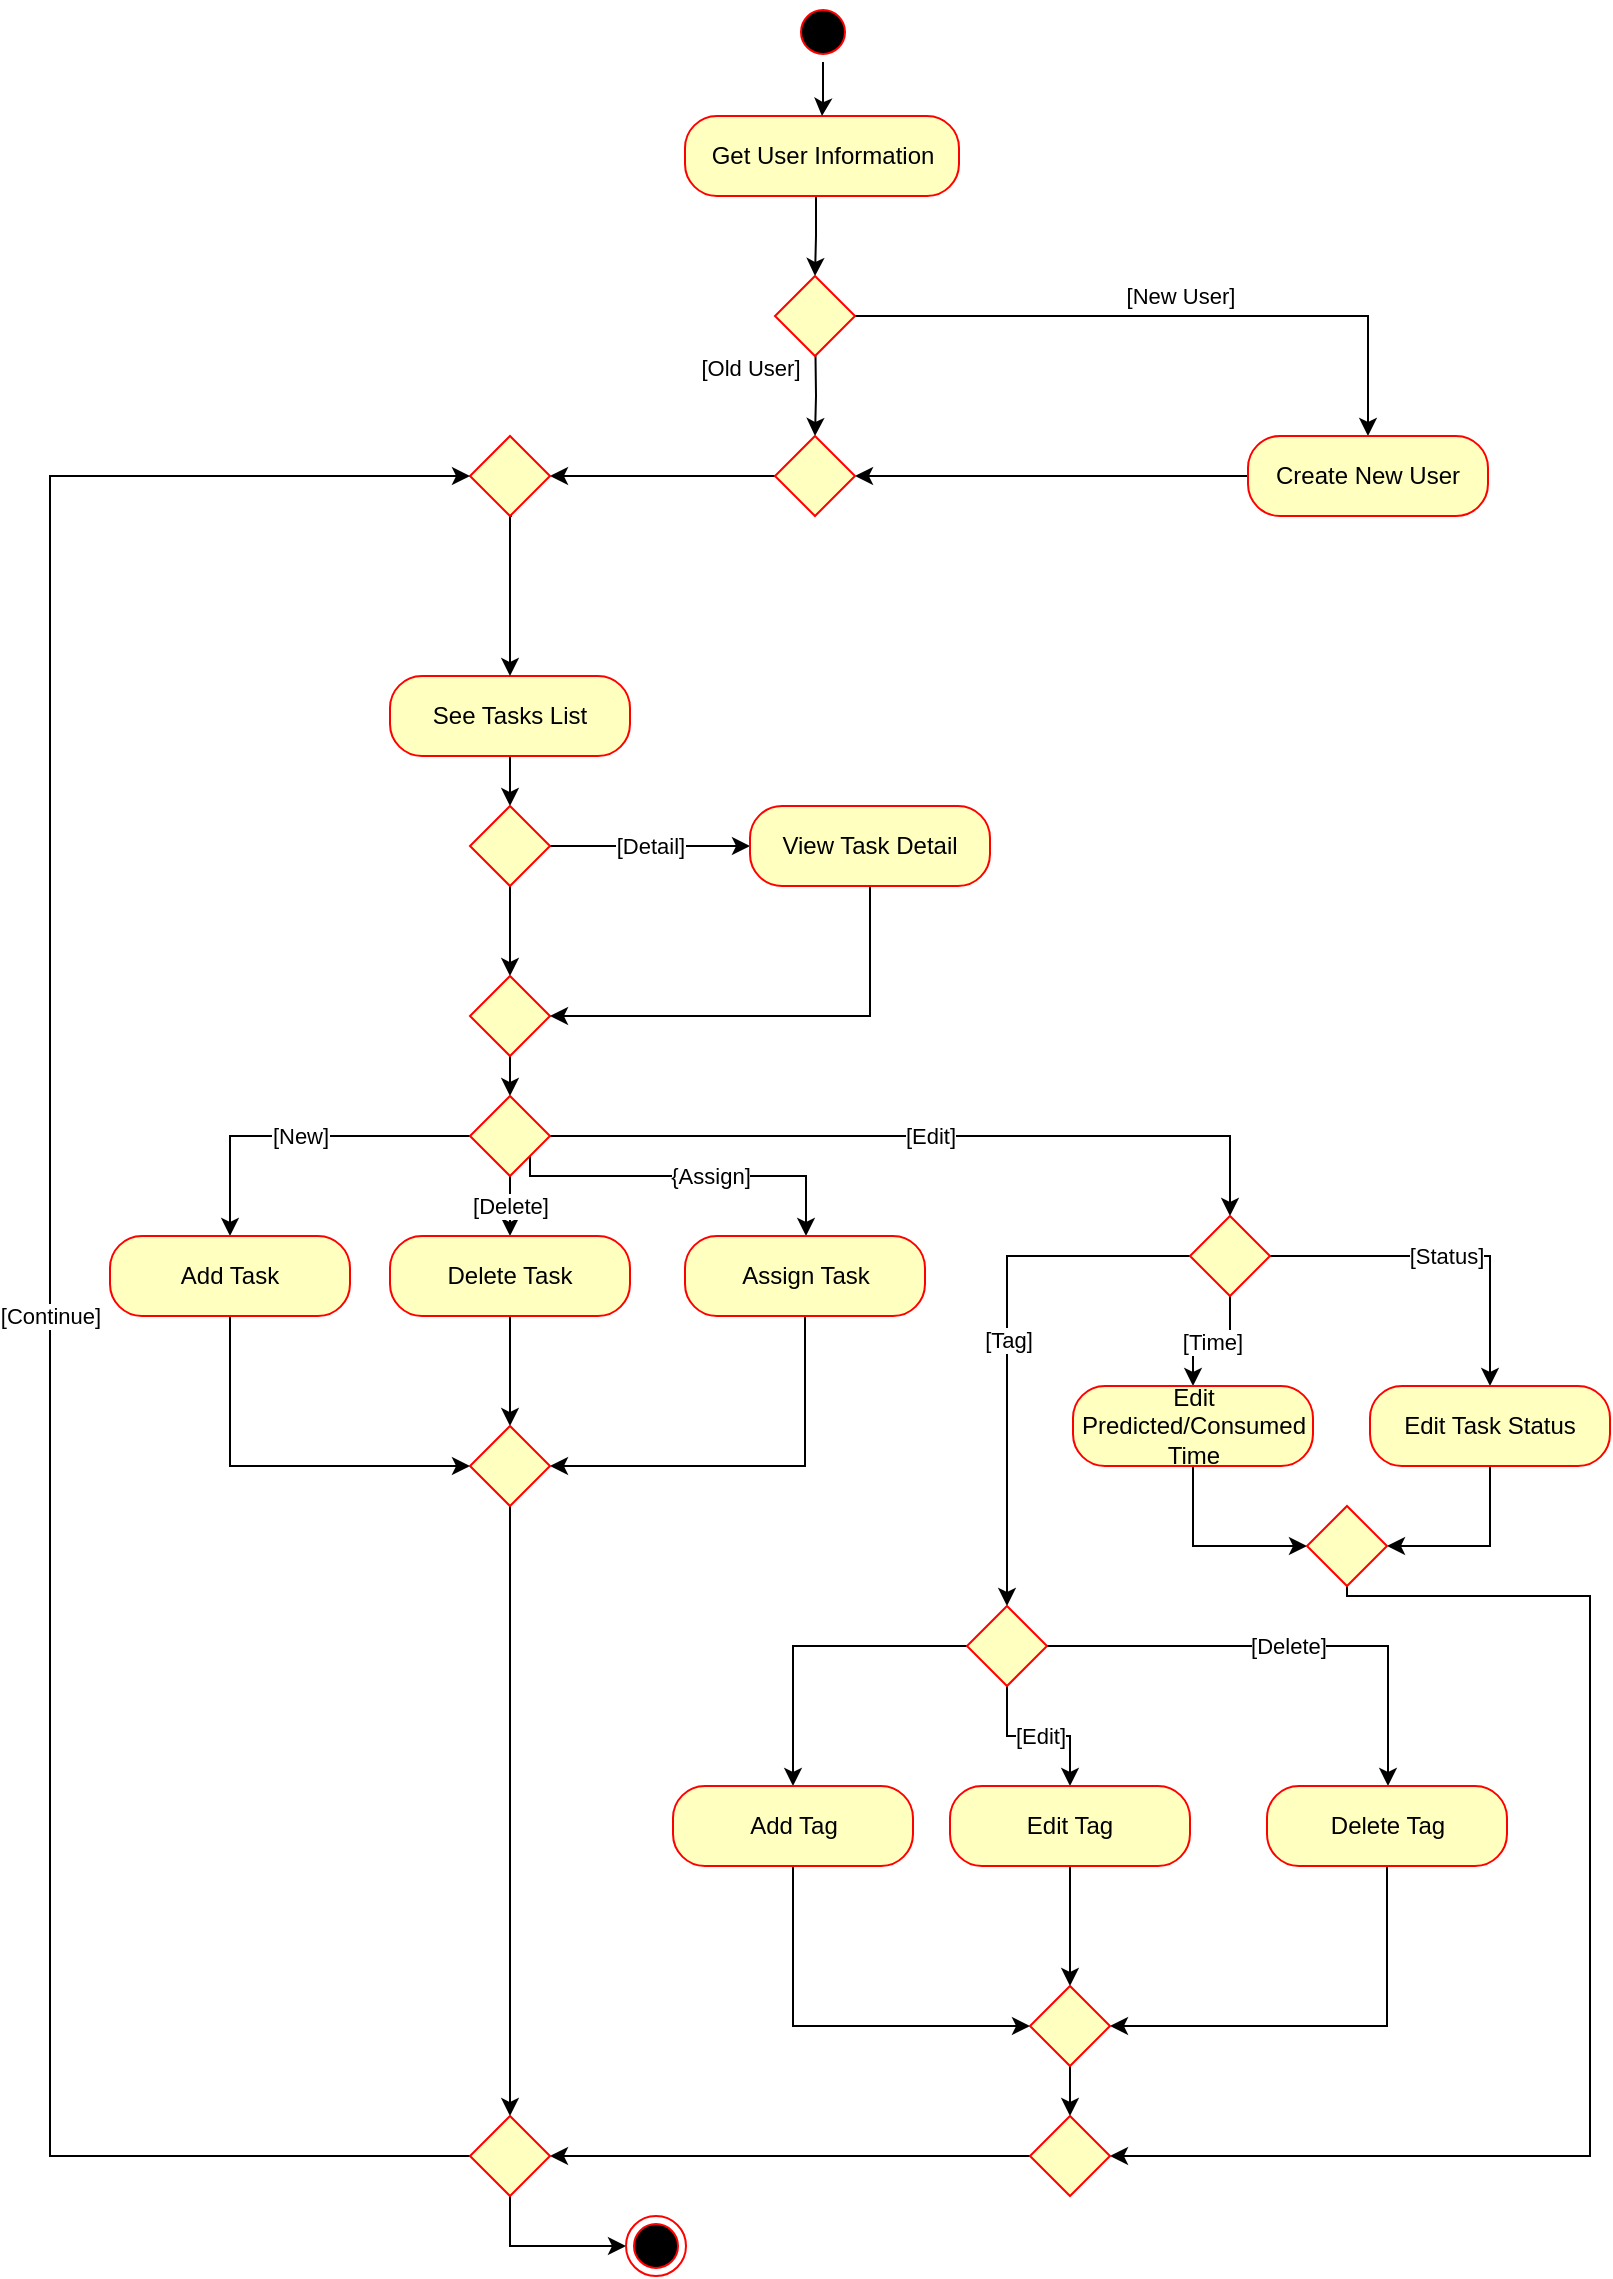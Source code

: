 <mxfile version="10.6.7" type="github"><diagram id="ZK-aPo3_cq1roGs27hJL" name="Page-1"><mxGraphModel dx="1394" dy="796" grid="1" gridSize="10" guides="1" tooltips="1" connect="1" arrows="1" fold="1" page="1" pageScale="1" pageWidth="827" pageHeight="1169" math="0" shadow="0"><root><mxCell id="0"/><mxCell id="1" parent="0"/><mxCell id="Re46PIhAFcEwnV-RRF7u-11" style="edgeStyle=orthogonalEdgeStyle;rounded=0;orthogonalLoop=1;jettySize=auto;html=1;exitX=0.5;exitY=1;exitDx=0;exitDy=0;entryX=0.5;entryY=0;entryDx=0;entryDy=0;" parent="1" source="Re46PIhAFcEwnV-RRF7u-12" target="Re46PIhAFcEwnV-RRF7u-15" edge="1"><mxGeometry relative="1" as="geometry"><Array as="points"><mxPoint x="413" y="110"/><mxPoint x="413" y="130"/></Array></mxGeometry></mxCell><mxCell id="Re46PIhAFcEwnV-RRF7u-12" value="Get User Information" style="rounded=1;whiteSpace=wrap;html=1;arcSize=40;fontColor=#000000;fillColor=#FFFFC0;strokeColor=#ff0000;labelBackgroundColor=none;" parent="1" vertex="1"><mxGeometry x="347.5" y="70" width="137" height="40" as="geometry"/></mxCell><mxCell id="Re46PIhAFcEwnV-RRF7u-13" value="[Old User]" style="edgeStyle=orthogonalEdgeStyle;rounded=0;orthogonalLoop=1;jettySize=auto;html=1;exitX=0.5;exitY=1;exitDx=0;exitDy=0;" parent="1" source="Re46PIhAFcEwnV-RRF7u-15" target="Re46PIhAFcEwnV-RRF7u-19" edge="1"><mxGeometry x="0.147" y="-33" relative="1" as="geometry"><mxPoint x="190" y="170" as="targetPoint"/><Array as="points"><mxPoint x="413" y="170"/><mxPoint x="413" y="210"/><mxPoint x="420" y="210"/></Array><mxPoint as="offset"/></mxGeometry></mxCell><mxCell id="Re46PIhAFcEwnV-RRF7u-14" value="[New User]" style="edgeStyle=orthogonalEdgeStyle;rounded=0;orthogonalLoop=1;jettySize=auto;html=1;exitX=1;exitY=0.5;exitDx=0;exitDy=0;entryX=0.5;entryY=0;entryDx=0;entryDy=0;" parent="1" source="Re46PIhAFcEwnV-RRF7u-15" target="Re46PIhAFcEwnV-RRF7u-17" edge="1"><mxGeometry x="0.026" y="10" relative="1" as="geometry"><mxPoint as="offset"/></mxGeometry></mxCell><mxCell id="Re46PIhAFcEwnV-RRF7u-15" value="" style="shape=rhombus;html=1;verticalLabelPosition=bottom;verticalAlignment=top;labelBackgroundColor=none;strokeColor=#FF0000;fillColor=#FFFFC0;" parent="1" vertex="1"><mxGeometry x="392.5" y="150" width="40" height="40" as="geometry"/></mxCell><mxCell id="Re46PIhAFcEwnV-RRF7u-16" style="edgeStyle=orthogonalEdgeStyle;rounded=0;orthogonalLoop=1;jettySize=auto;html=1;entryX=1;entryY=0.5;entryDx=0;entryDy=0;" parent="1" source="Re46PIhAFcEwnV-RRF7u-17" target="Re46PIhAFcEwnV-RRF7u-19" edge="1"><mxGeometry relative="1" as="geometry"/></mxCell><mxCell id="Re46PIhAFcEwnV-RRF7u-17" value="Create New User" style="rounded=1;whiteSpace=wrap;html=1;arcSize=40;fontColor=#000000;fillColor=#ffffc0;strokeColor=#ff0000;labelBackgroundColor=none;" parent="1" vertex="1"><mxGeometry x="629" y="230" width="120" height="40" as="geometry"/></mxCell><mxCell id="Re46PIhAFcEwnV-RRF7u-18" style="edgeStyle=orthogonalEdgeStyle;rounded=0;orthogonalLoop=1;jettySize=auto;html=1;exitX=0;exitY=0.5;exitDx=0;exitDy=0;entryX=1;entryY=0.5;entryDx=0;entryDy=0;" parent="1" source="Re46PIhAFcEwnV-RRF7u-19" target="Re46PIhAFcEwnV-RRF7u-46" edge="1"><mxGeometry relative="1" as="geometry"/></mxCell><mxCell id="Re46PIhAFcEwnV-RRF7u-19" value="" style="shape=rhombus;html=1;verticalLabelPosition=top;verticalAlignment=bottom;fillColor=#FFFFC0;strokeColor=#FF0000;" parent="1" vertex="1"><mxGeometry x="392.5" y="230" width="40" height="40" as="geometry"/></mxCell><mxCell id="Re46PIhAFcEwnV-RRF7u-20" style="edgeStyle=orthogonalEdgeStyle;rounded=0;orthogonalLoop=1;jettySize=auto;html=1;entryX=0.5;entryY=0;entryDx=0;entryDy=0;" parent="1" source="Re46PIhAFcEwnV-RRF7u-21" target="Re46PIhAFcEwnV-RRF7u-24" edge="1"><mxGeometry relative="1" as="geometry"/></mxCell><mxCell id="Re46PIhAFcEwnV-RRF7u-21" value="See Tasks List" style="rounded=1;whiteSpace=wrap;html=1;arcSize=40;fontColor=#000000;fillColor=#ffffc0;strokeColor=#ff0000;" parent="1" vertex="1"><mxGeometry x="200" y="350" width="120" height="40" as="geometry"/></mxCell><mxCell id="Re46PIhAFcEwnV-RRF7u-48" value="[Detail]" style="edgeStyle=orthogonalEdgeStyle;rounded=0;orthogonalLoop=1;jettySize=auto;html=1;exitX=1;exitY=0.5;exitDx=0;exitDy=0;" parent="1" source="Re46PIhAFcEwnV-RRF7u-24" target="Re46PIhAFcEwnV-RRF7u-47" edge="1"><mxGeometry relative="1" as="geometry"/></mxCell><mxCell id="Re46PIhAFcEwnV-RRF7u-49" style="edgeStyle=orthogonalEdgeStyle;rounded=0;orthogonalLoop=1;jettySize=auto;html=1;" parent="1" source="Re46PIhAFcEwnV-RRF7u-24" target="Re46PIhAFcEwnV-RRF7u-28" edge="1"><mxGeometry relative="1" as="geometry"/></mxCell><mxCell id="Re46PIhAFcEwnV-RRF7u-24" value="" style="shape=rhombus;html=1;verticalLabelPosition=top;verticalAlignment=bottom;fillColor=#FFFFC0;strokeColor=#FF0000;" parent="1" vertex="1"><mxGeometry x="240" y="415" width="40" height="40" as="geometry"/></mxCell><mxCell id="Re46PIhAFcEwnV-RRF7u-57" style="edgeStyle=orthogonalEdgeStyle;rounded=0;orthogonalLoop=1;jettySize=auto;html=1;exitX=0.5;exitY=1;exitDx=0;exitDy=0;entryX=0.5;entryY=0;entryDx=0;entryDy=0;" parent="1" source="Re46PIhAFcEwnV-RRF7u-28" target="Re46PIhAFcEwnV-RRF7u-51" edge="1"><mxGeometry relative="1" as="geometry"/></mxCell><mxCell id="Re46PIhAFcEwnV-RRF7u-28" value="" style="shape=rhombus;html=1;verticalLabelPosition=top;verticalAlignment=bottom;fillColor=#FFFFC0;strokeColor=#FF0000;" parent="1" vertex="1"><mxGeometry x="240" y="500" width="40" height="40" as="geometry"/></mxCell><mxCell id="Re46PIhAFcEwnV-RRF7u-39" style="edgeStyle=orthogonalEdgeStyle;rounded=0;orthogonalLoop=1;jettySize=auto;html=1;entryX=0.5;entryY=0;entryDx=0;entryDy=0;" parent="1" source="Re46PIhAFcEwnV-RRF7u-40" target="Re46PIhAFcEwnV-RRF7u-12" edge="1"><mxGeometry relative="1" as="geometry"/></mxCell><mxCell id="Re46PIhAFcEwnV-RRF7u-40" value="" style="ellipse;html=1;shape=startState;fillColor=#000000;strokeColor=#ff0000;labelBackgroundColor=none;" parent="1" vertex="1"><mxGeometry x="401.5" y="13" width="30" height="30" as="geometry"/></mxCell><mxCell id="Re46PIhAFcEwnV-RRF7u-45" style="edgeStyle=orthogonalEdgeStyle;rounded=0;orthogonalLoop=1;jettySize=auto;html=1;entryX=0.5;entryY=0;entryDx=0;entryDy=0;" parent="1" edge="1"><mxGeometry relative="1" as="geometry"><mxPoint x="261" y="270" as="sourcePoint"/><mxPoint x="260" y="350" as="targetPoint"/><Array as="points"><mxPoint x="260" y="270"/><mxPoint x="260" y="310"/></Array></mxGeometry></mxCell><mxCell id="Re46PIhAFcEwnV-RRF7u-46" value="" style="shape=rhombus;html=1;verticalLabelPosition=top;verticalAlignment=bottom;fillColor=#FFFFC0;strokeColor=#FF0000;" parent="1" vertex="1"><mxGeometry x="240" y="230" width="40" height="40" as="geometry"/></mxCell><mxCell id="Re46PIhAFcEwnV-RRF7u-50" style="edgeStyle=orthogonalEdgeStyle;rounded=0;orthogonalLoop=1;jettySize=auto;html=1;entryX=1;entryY=0.5;entryDx=0;entryDy=0;" parent="1" source="Re46PIhAFcEwnV-RRF7u-47" target="Re46PIhAFcEwnV-RRF7u-28" edge="1"><mxGeometry relative="1" as="geometry"><Array as="points"><mxPoint x="440" y="520"/></Array></mxGeometry></mxCell><mxCell id="Re46PIhAFcEwnV-RRF7u-47" value="View Task Detail" style="rounded=1;whiteSpace=wrap;html=1;arcSize=40;fontColor=#000000;fillColor=#ffffc0;strokeColor=#ff0000;" parent="1" vertex="1"><mxGeometry x="380" y="415" width="120" height="40" as="geometry"/></mxCell><mxCell id="Re46PIhAFcEwnV-RRF7u-59" value="[New]" style="edgeStyle=orthogonalEdgeStyle;rounded=0;orthogonalLoop=1;jettySize=auto;html=1;" parent="1" source="Re46PIhAFcEwnV-RRF7u-51" target="Re46PIhAFcEwnV-RRF7u-58" edge="1"><mxGeometry relative="1" as="geometry"/></mxCell><mxCell id="Re46PIhAFcEwnV-RRF7u-61" value="[Delete]" style="edgeStyle=orthogonalEdgeStyle;rounded=0;orthogonalLoop=1;jettySize=auto;html=1;" parent="1" source="Re46PIhAFcEwnV-RRF7u-51" target="Re46PIhAFcEwnV-RRF7u-60" edge="1"><mxGeometry relative="1" as="geometry"/></mxCell><mxCell id="Re46PIhAFcEwnV-RRF7u-65" value="{Assign]" style="edgeStyle=orthogonalEdgeStyle;rounded=0;orthogonalLoop=1;jettySize=auto;html=1;exitX=0.75;exitY=0.75;exitDx=0;exitDy=0;exitPerimeter=0;" parent="1" source="Re46PIhAFcEwnV-RRF7u-51" target="Re46PIhAFcEwnV-RRF7u-64" edge="1"><mxGeometry x="0.124" relative="1" as="geometry"><Array as="points"><mxPoint x="270" y="600"/><mxPoint x="408" y="600"/></Array><mxPoint as="offset"/></mxGeometry></mxCell><mxCell id="Re46PIhAFcEwnV-RRF7u-66" value="[Edit]&lt;br&gt;" style="edgeStyle=orthogonalEdgeStyle;rounded=0;orthogonalLoop=1;jettySize=auto;html=1;entryX=0.5;entryY=0;entryDx=0;entryDy=0;" parent="1" source="Re46PIhAFcEwnV-RRF7u-51" target="Re46PIhAFcEwnV-RRF7u-54" edge="1"><mxGeometry relative="1" as="geometry"/></mxCell><mxCell id="Re46PIhAFcEwnV-RRF7u-51" value="" style="shape=rhombus;html=1;verticalLabelPosition=top;verticalAlignment=bottom;fillColor=#FFFFC0;strokeColor=#FF0000;" parent="1" vertex="1"><mxGeometry x="240" y="560" width="40" height="40" as="geometry"/></mxCell><mxCell id="Re46PIhAFcEwnV-RRF7u-71" value="[Status]" style="edgeStyle=orthogonalEdgeStyle;rounded=0;orthogonalLoop=1;jettySize=auto;html=1;" parent="1" source="Re46PIhAFcEwnV-RRF7u-54" target="Re46PIhAFcEwnV-RRF7u-69" edge="1"><mxGeometry relative="1" as="geometry"/></mxCell><mxCell id="Re46PIhAFcEwnV-RRF7u-72" value="[Time]" style="edgeStyle=orthogonalEdgeStyle;rounded=0;orthogonalLoop=1;jettySize=auto;html=1;entryX=0.5;entryY=0;entryDx=0;entryDy=0;" parent="1" source="Re46PIhAFcEwnV-RRF7u-54" target="Re46PIhAFcEwnV-RRF7u-68" edge="1"><mxGeometry relative="1" as="geometry"/></mxCell><mxCell id="Re46PIhAFcEwnV-RRF7u-73" value="[Tag]" style="edgeStyle=orthogonalEdgeStyle;rounded=0;orthogonalLoop=1;jettySize=auto;html=1;entryX=0.5;entryY=0;entryDx=0;entryDy=0;" parent="1" source="Re46PIhAFcEwnV-RRF7u-54" target="Re46PIhAFcEwnV-RRF7u-70" edge="1"><mxGeometry relative="1" as="geometry"><Array as="points"><mxPoint x="509" y="640"/></Array></mxGeometry></mxCell><mxCell id="Re46PIhAFcEwnV-RRF7u-54" value="" style="shape=rhombus;html=1;verticalLabelPosition=top;verticalAlignment=bottom;fillColor=#FFFFC0;strokeColor=#FF0000;" parent="1" vertex="1"><mxGeometry x="600" y="620" width="40" height="40" as="geometry"/></mxCell><mxCell id="Re46PIhAFcEwnV-RRF7u-83" style="edgeStyle=orthogonalEdgeStyle;rounded=0;orthogonalLoop=1;jettySize=auto;html=1;entryX=0;entryY=0.5;entryDx=0;entryDy=0;" parent="1" source="Re46PIhAFcEwnV-RRF7u-58" target="Re46PIhAFcEwnV-RRF7u-80" edge="1"><mxGeometry relative="1" as="geometry"><Array as="points"><mxPoint x="120" y="745"/></Array></mxGeometry></mxCell><mxCell id="Re46PIhAFcEwnV-RRF7u-58" value="Add Task" style="rounded=1;whiteSpace=wrap;html=1;arcSize=40;fontColor=#000000;fillColor=#ffffc0;strokeColor=#ff0000;" parent="1" vertex="1"><mxGeometry x="60" y="630" width="120" height="40" as="geometry"/></mxCell><mxCell id="Re46PIhAFcEwnV-RRF7u-82" style="edgeStyle=orthogonalEdgeStyle;rounded=0;orthogonalLoop=1;jettySize=auto;html=1;entryX=0.5;entryY=0;entryDx=0;entryDy=0;" parent="1" source="Re46PIhAFcEwnV-RRF7u-60" target="Re46PIhAFcEwnV-RRF7u-80" edge="1"><mxGeometry relative="1" as="geometry"/></mxCell><mxCell id="Re46PIhAFcEwnV-RRF7u-60" value="Delete Task" style="rounded=1;whiteSpace=wrap;html=1;arcSize=40;fontColor=#000000;fillColor=#ffffc0;strokeColor=#ff0000;" parent="1" vertex="1"><mxGeometry x="200" y="630" width="120" height="40" as="geometry"/></mxCell><mxCell id="Re46PIhAFcEwnV-RRF7u-81" style="edgeStyle=orthogonalEdgeStyle;rounded=0;orthogonalLoop=1;jettySize=auto;html=1;entryX=1;entryY=0.5;entryDx=0;entryDy=0;" parent="1" source="Re46PIhAFcEwnV-RRF7u-64" target="Re46PIhAFcEwnV-RRF7u-80" edge="1"><mxGeometry relative="1" as="geometry"><Array as="points"><mxPoint x="408" y="745"/></Array></mxGeometry></mxCell><mxCell id="Re46PIhAFcEwnV-RRF7u-64" value="Assign Task" style="rounded=1;whiteSpace=wrap;html=1;arcSize=40;fontColor=#000000;fillColor=#ffffc0;strokeColor=#ff0000;" parent="1" vertex="1"><mxGeometry x="347.5" y="630" width="120" height="40" as="geometry"/></mxCell><mxCell id="Re46PIhAFcEwnV-RRF7u-92" style="edgeStyle=orthogonalEdgeStyle;rounded=0;orthogonalLoop=1;jettySize=auto;html=1;entryX=0;entryY=0.5;entryDx=0;entryDy=0;" parent="1" source="Re46PIhAFcEwnV-RRF7u-68" target="Re46PIhAFcEwnV-RRF7u-90" edge="1"><mxGeometry relative="1" as="geometry"/></mxCell><mxCell id="Re46PIhAFcEwnV-RRF7u-68" value="Edit Predicted/Consumed Time" style="rounded=1;whiteSpace=wrap;html=1;arcSize=40;fontColor=#000000;fillColor=#ffffc0;strokeColor=#ff0000;" parent="1" vertex="1"><mxGeometry x="541.5" y="705" width="120" height="40" as="geometry"/></mxCell><mxCell id="Re46PIhAFcEwnV-RRF7u-97" style="edgeStyle=orthogonalEdgeStyle;rounded=0;orthogonalLoop=1;jettySize=auto;html=1;entryX=1;entryY=0.5;entryDx=0;entryDy=0;" parent="1" source="Re46PIhAFcEwnV-RRF7u-69" target="Re46PIhAFcEwnV-RRF7u-90" edge="1"><mxGeometry relative="1" as="geometry"/></mxCell><mxCell id="Re46PIhAFcEwnV-RRF7u-69" value="Edit Task Status" style="rounded=1;whiteSpace=wrap;html=1;arcSize=40;fontColor=#000000;fillColor=#ffffc0;strokeColor=#ff0000;" parent="1" vertex="1"><mxGeometry x="690" y="705" width="120" height="40" as="geometry"/></mxCell><mxCell id="Re46PIhAFcEwnV-RRF7u-76" value="[Edit]" style="edgeStyle=orthogonalEdgeStyle;rounded=0;orthogonalLoop=1;jettySize=auto;html=1;" parent="1" source="Re46PIhAFcEwnV-RRF7u-70" target="Re46PIhAFcEwnV-RRF7u-75" edge="1"><mxGeometry relative="1" as="geometry"/></mxCell><mxCell id="Re46PIhAFcEwnV-RRF7u-79" value="[Delete]" style="edgeStyle=orthogonalEdgeStyle;rounded=0;orthogonalLoop=1;jettySize=auto;html=1;" parent="1" source="Re46PIhAFcEwnV-RRF7u-70" target="Re46PIhAFcEwnV-RRF7u-78" edge="1"><mxGeometry relative="1" as="geometry"><Array as="points"><mxPoint x="699" y="835"/></Array></mxGeometry></mxCell><mxCell id="Re46PIhAFcEwnV-RRF7u-88" style="edgeStyle=orthogonalEdgeStyle;rounded=0;orthogonalLoop=1;jettySize=auto;html=1;" parent="1" source="Re46PIhAFcEwnV-RRF7u-70" target="Re46PIhAFcEwnV-RRF7u-74" edge="1"><mxGeometry relative="1" as="geometry"/></mxCell><mxCell id="Re46PIhAFcEwnV-RRF7u-70" value="" style="shape=rhombus;html=1;verticalLabelPosition=top;verticalAlignment=bottom;fillColor=#FFFFC0;strokeColor=#FF0000;" parent="1" vertex="1"><mxGeometry x="488.5" y="815" width="40" height="40" as="geometry"/></mxCell><mxCell id="Re46PIhAFcEwnV-RRF7u-89" style="edgeStyle=orthogonalEdgeStyle;rounded=0;orthogonalLoop=1;jettySize=auto;html=1;entryX=0;entryY=0.5;entryDx=0;entryDy=0;" parent="1" source="Re46PIhAFcEwnV-RRF7u-74" target="Re46PIhAFcEwnV-RRF7u-84" edge="1"><mxGeometry relative="1" as="geometry"><Array as="points"><mxPoint x="402" y="1025"/></Array></mxGeometry></mxCell><mxCell id="Re46PIhAFcEwnV-RRF7u-74" value="Add Tag" style="rounded=1;whiteSpace=wrap;html=1;arcSize=40;fontColor=#000000;fillColor=#ffffc0;strokeColor=#ff0000;" parent="1" vertex="1"><mxGeometry x="341.5" y="905" width="120" height="40" as="geometry"/></mxCell><mxCell id="Re46PIhAFcEwnV-RRF7u-86" style="edgeStyle=orthogonalEdgeStyle;rounded=0;orthogonalLoop=1;jettySize=auto;html=1;entryX=0.5;entryY=0;entryDx=0;entryDy=0;" parent="1" source="Re46PIhAFcEwnV-RRF7u-75" target="Re46PIhAFcEwnV-RRF7u-84" edge="1"><mxGeometry relative="1" as="geometry"/></mxCell><mxCell id="Re46PIhAFcEwnV-RRF7u-75" value="Edit Tag" style="rounded=1;whiteSpace=wrap;html=1;arcSize=40;fontColor=#000000;fillColor=#ffffc0;strokeColor=#ff0000;" parent="1" vertex="1"><mxGeometry x="480" y="905" width="120" height="40" as="geometry"/></mxCell><mxCell id="Re46PIhAFcEwnV-RRF7u-85" style="edgeStyle=orthogonalEdgeStyle;rounded=0;orthogonalLoop=1;jettySize=auto;html=1;entryX=1;entryY=0.5;entryDx=0;entryDy=0;" parent="1" source="Re46PIhAFcEwnV-RRF7u-78" target="Re46PIhAFcEwnV-RRF7u-84" edge="1"><mxGeometry relative="1" as="geometry"><Array as="points"><mxPoint x="698.5" y="1025"/></Array></mxGeometry></mxCell><mxCell id="Re46PIhAFcEwnV-RRF7u-78" value="Delete Tag" style="rounded=1;whiteSpace=wrap;html=1;arcSize=40;fontColor=#000000;fillColor=#ffffc0;strokeColor=#ff0000;" parent="1" vertex="1"><mxGeometry x="638.5" y="905" width="120" height="40" as="geometry"/></mxCell><mxCell id="Re46PIhAFcEwnV-RRF7u-101" style="edgeStyle=orthogonalEdgeStyle;rounded=0;orthogonalLoop=1;jettySize=auto;html=1;entryX=0.5;entryY=0;entryDx=0;entryDy=0;" parent="1" source="Re46PIhAFcEwnV-RRF7u-80" target="Re46PIhAFcEwnV-RRF7u-99" edge="1"><mxGeometry relative="1" as="geometry"/></mxCell><mxCell id="Re46PIhAFcEwnV-RRF7u-80" value="" style="shape=rhombus;html=1;verticalLabelPosition=top;verticalAlignment=bottom;fillColor=#FFFFC0;strokeColor=#FF0000;" parent="1" vertex="1"><mxGeometry x="240" y="725" width="40" height="40" as="geometry"/></mxCell><mxCell id="Re46PIhAFcEwnV-RRF7u-98" style="edgeStyle=orthogonalEdgeStyle;rounded=0;orthogonalLoop=1;jettySize=auto;html=1;entryX=0.5;entryY=0;entryDx=0;entryDy=0;" parent="1" source="Re46PIhAFcEwnV-RRF7u-84" target="Re46PIhAFcEwnV-RRF7u-93" edge="1"><mxGeometry relative="1" as="geometry"/></mxCell><mxCell id="Re46PIhAFcEwnV-RRF7u-84" value="" style="shape=rhombus;html=1;verticalLabelPosition=top;verticalAlignment=bottom;fillColor=#FFFFC0;strokeColor=#FF0000;" parent="1" vertex="1"><mxGeometry x="520" y="1005" width="40" height="40" as="geometry"/></mxCell><mxCell id="Re46PIhAFcEwnV-RRF7u-95" style="edgeStyle=orthogonalEdgeStyle;rounded=0;orthogonalLoop=1;jettySize=auto;html=1;entryX=1;entryY=0.5;entryDx=0;entryDy=0;" parent="1" source="Re46PIhAFcEwnV-RRF7u-90" target="Re46PIhAFcEwnV-RRF7u-93" edge="1"><mxGeometry relative="1" as="geometry"><Array as="points"><mxPoint x="679" y="810"/><mxPoint x="800" y="810"/><mxPoint x="800" y="1090"/></Array></mxGeometry></mxCell><mxCell id="Re46PIhAFcEwnV-RRF7u-90" value="" style="shape=rhombus;html=1;verticalLabelPosition=top;verticalAlignment=bottom;fillColor=#FFFFC0;strokeColor=#FF0000;" parent="1" vertex="1"><mxGeometry x="658.5" y="765" width="40" height="40" as="geometry"/></mxCell><mxCell id="Re46PIhAFcEwnV-RRF7u-100" style="edgeStyle=orthogonalEdgeStyle;rounded=0;orthogonalLoop=1;jettySize=auto;html=1;entryX=1;entryY=0.5;entryDx=0;entryDy=0;" parent="1" source="Re46PIhAFcEwnV-RRF7u-93" target="Re46PIhAFcEwnV-RRF7u-99" edge="1"><mxGeometry relative="1" as="geometry"/></mxCell><mxCell id="Re46PIhAFcEwnV-RRF7u-93" value="" style="shape=rhombus;html=1;verticalLabelPosition=top;verticalAlignment=bottom;fillColor=#FFFFC0;strokeColor=#FF0000;" parent="1" vertex="1"><mxGeometry x="520" y="1070" width="40" height="40" as="geometry"/></mxCell><mxCell id="Re46PIhAFcEwnV-RRF7u-103" style="edgeStyle=orthogonalEdgeStyle;rounded=0;orthogonalLoop=1;jettySize=auto;html=1;entryX=0;entryY=0.5;entryDx=0;entryDy=0;" parent="1" source="Re46PIhAFcEwnV-RRF7u-99" target="Re46PIhAFcEwnV-RRF7u-102" edge="1"><mxGeometry relative="1" as="geometry"><Array as="points"><mxPoint x="260" y="1135"/></Array></mxGeometry></mxCell><mxCell id="Re46PIhAFcEwnV-RRF7u-105" value="[Continue]" style="edgeStyle=orthogonalEdgeStyle;rounded=0;orthogonalLoop=1;jettySize=auto;html=1;entryX=0;entryY=0.5;entryDx=0;entryDy=0;" parent="1" source="Re46PIhAFcEwnV-RRF7u-99" target="Re46PIhAFcEwnV-RRF7u-46" edge="1"><mxGeometry relative="1" as="geometry"><Array as="points"><mxPoint x="30" y="1090"/><mxPoint x="30" y="250"/></Array></mxGeometry></mxCell><mxCell id="Re46PIhAFcEwnV-RRF7u-99" value="" style="shape=rhombus;html=1;verticalLabelPosition=top;verticalAlignment=bottom;fillColor=#FFFFC0;strokeColor=#FF0000;" parent="1" vertex="1"><mxGeometry x="240" y="1070" width="40" height="40" as="geometry"/></mxCell><mxCell id="Re46PIhAFcEwnV-RRF7u-102" value="" style="ellipse;html=1;shape=endState;fillColor=#000000;strokeColor=#ff0000;" parent="1" vertex="1"><mxGeometry x="318" y="1120" width="30" height="30" as="geometry"/></mxCell></root></mxGraphModel></diagram></mxfile>